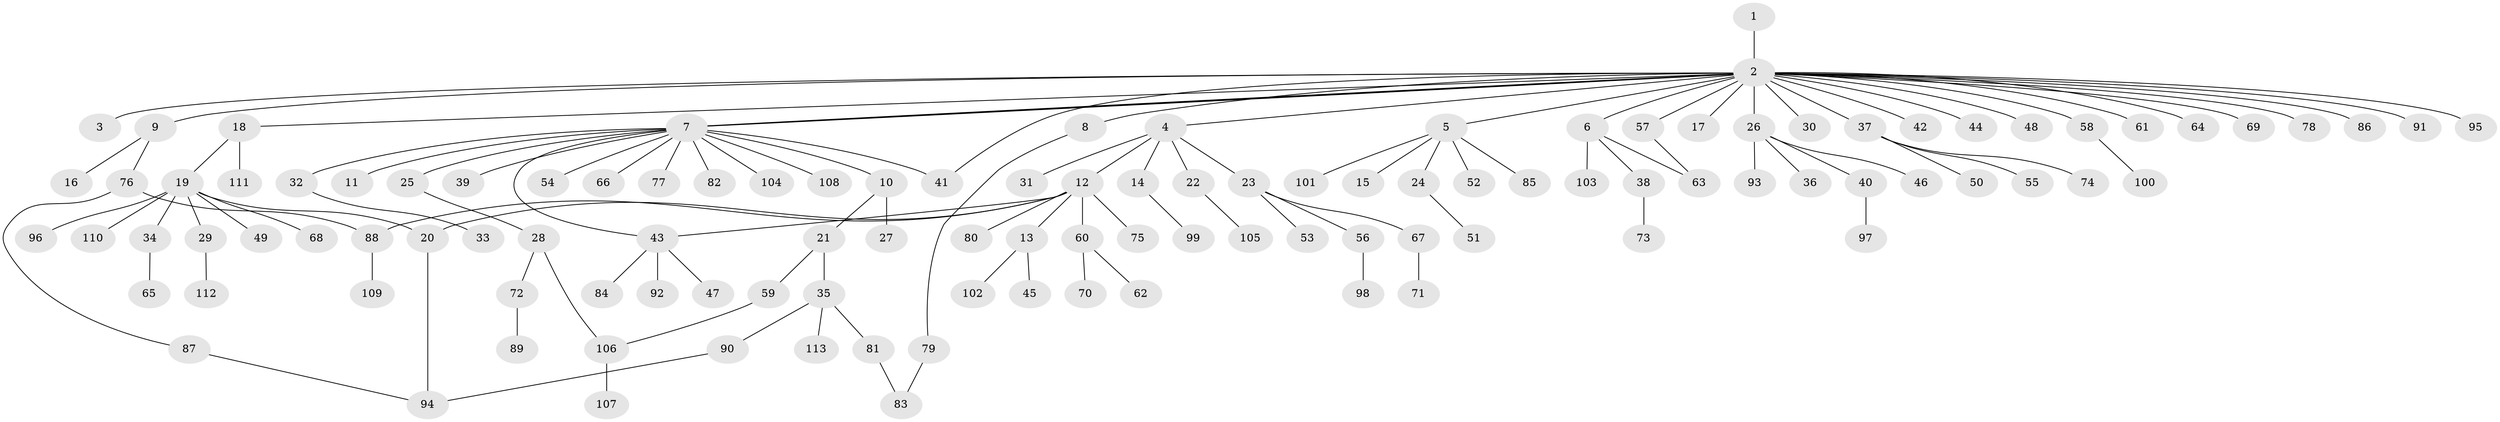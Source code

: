 // coarse degree distribution, {1: 0.6627906976744186, 31: 0.011627906976744186, 5: 0.011627906976744186, 4: 0.046511627906976744, 15: 0.011627906976744186, 2: 0.12790697674418605, 9: 0.011627906976744186, 3: 0.10465116279069768, 8: 0.011627906976744186}
// Generated by graph-tools (version 1.1) at 2025/23/03/03/25 07:23:50]
// undirected, 113 vertices, 123 edges
graph export_dot {
graph [start="1"]
  node [color=gray90,style=filled];
  1;
  2;
  3;
  4;
  5;
  6;
  7;
  8;
  9;
  10;
  11;
  12;
  13;
  14;
  15;
  16;
  17;
  18;
  19;
  20;
  21;
  22;
  23;
  24;
  25;
  26;
  27;
  28;
  29;
  30;
  31;
  32;
  33;
  34;
  35;
  36;
  37;
  38;
  39;
  40;
  41;
  42;
  43;
  44;
  45;
  46;
  47;
  48;
  49;
  50;
  51;
  52;
  53;
  54;
  55;
  56;
  57;
  58;
  59;
  60;
  61;
  62;
  63;
  64;
  65;
  66;
  67;
  68;
  69;
  70;
  71;
  72;
  73;
  74;
  75;
  76;
  77;
  78;
  79;
  80;
  81;
  82;
  83;
  84;
  85;
  86;
  87;
  88;
  89;
  90;
  91;
  92;
  93;
  94;
  95;
  96;
  97;
  98;
  99;
  100;
  101;
  102;
  103;
  104;
  105;
  106;
  107;
  108;
  109;
  110;
  111;
  112;
  113;
  1 -- 2;
  2 -- 3;
  2 -- 4;
  2 -- 5;
  2 -- 6;
  2 -- 7;
  2 -- 7;
  2 -- 7;
  2 -- 8;
  2 -- 9;
  2 -- 17;
  2 -- 18;
  2 -- 26;
  2 -- 30;
  2 -- 37;
  2 -- 41;
  2 -- 42;
  2 -- 44;
  2 -- 48;
  2 -- 57;
  2 -- 58;
  2 -- 61;
  2 -- 64;
  2 -- 69;
  2 -- 78;
  2 -- 86;
  2 -- 91;
  2 -- 95;
  4 -- 12;
  4 -- 14;
  4 -- 22;
  4 -- 23;
  4 -- 31;
  5 -- 15;
  5 -- 24;
  5 -- 52;
  5 -- 85;
  5 -- 101;
  6 -- 38;
  6 -- 63;
  6 -- 103;
  7 -- 10;
  7 -- 11;
  7 -- 25;
  7 -- 32;
  7 -- 39;
  7 -- 41;
  7 -- 43;
  7 -- 54;
  7 -- 66;
  7 -- 77;
  7 -- 82;
  7 -- 104;
  7 -- 108;
  8 -- 79;
  9 -- 16;
  9 -- 76;
  10 -- 21;
  10 -- 27;
  12 -- 13;
  12 -- 20;
  12 -- 43;
  12 -- 60;
  12 -- 75;
  12 -- 80;
  12 -- 88;
  13 -- 45;
  13 -- 102;
  14 -- 99;
  18 -- 19;
  18 -- 111;
  19 -- 20;
  19 -- 29;
  19 -- 34;
  19 -- 49;
  19 -- 68;
  19 -- 96;
  19 -- 110;
  20 -- 94;
  21 -- 35;
  21 -- 59;
  22 -- 105;
  23 -- 53;
  23 -- 56;
  23 -- 67;
  24 -- 51;
  25 -- 28;
  26 -- 36;
  26 -- 40;
  26 -- 46;
  26 -- 93;
  28 -- 72;
  28 -- 106;
  29 -- 112;
  32 -- 33;
  34 -- 65;
  35 -- 81;
  35 -- 90;
  35 -- 113;
  37 -- 50;
  37 -- 55;
  37 -- 74;
  38 -- 73;
  40 -- 97;
  43 -- 47;
  43 -- 84;
  43 -- 92;
  56 -- 98;
  57 -- 63;
  58 -- 100;
  59 -- 106;
  60 -- 62;
  60 -- 70;
  67 -- 71;
  72 -- 89;
  76 -- 87;
  76 -- 88;
  79 -- 83;
  81 -- 83;
  87 -- 94;
  88 -- 109;
  90 -- 94;
  106 -- 107;
}
